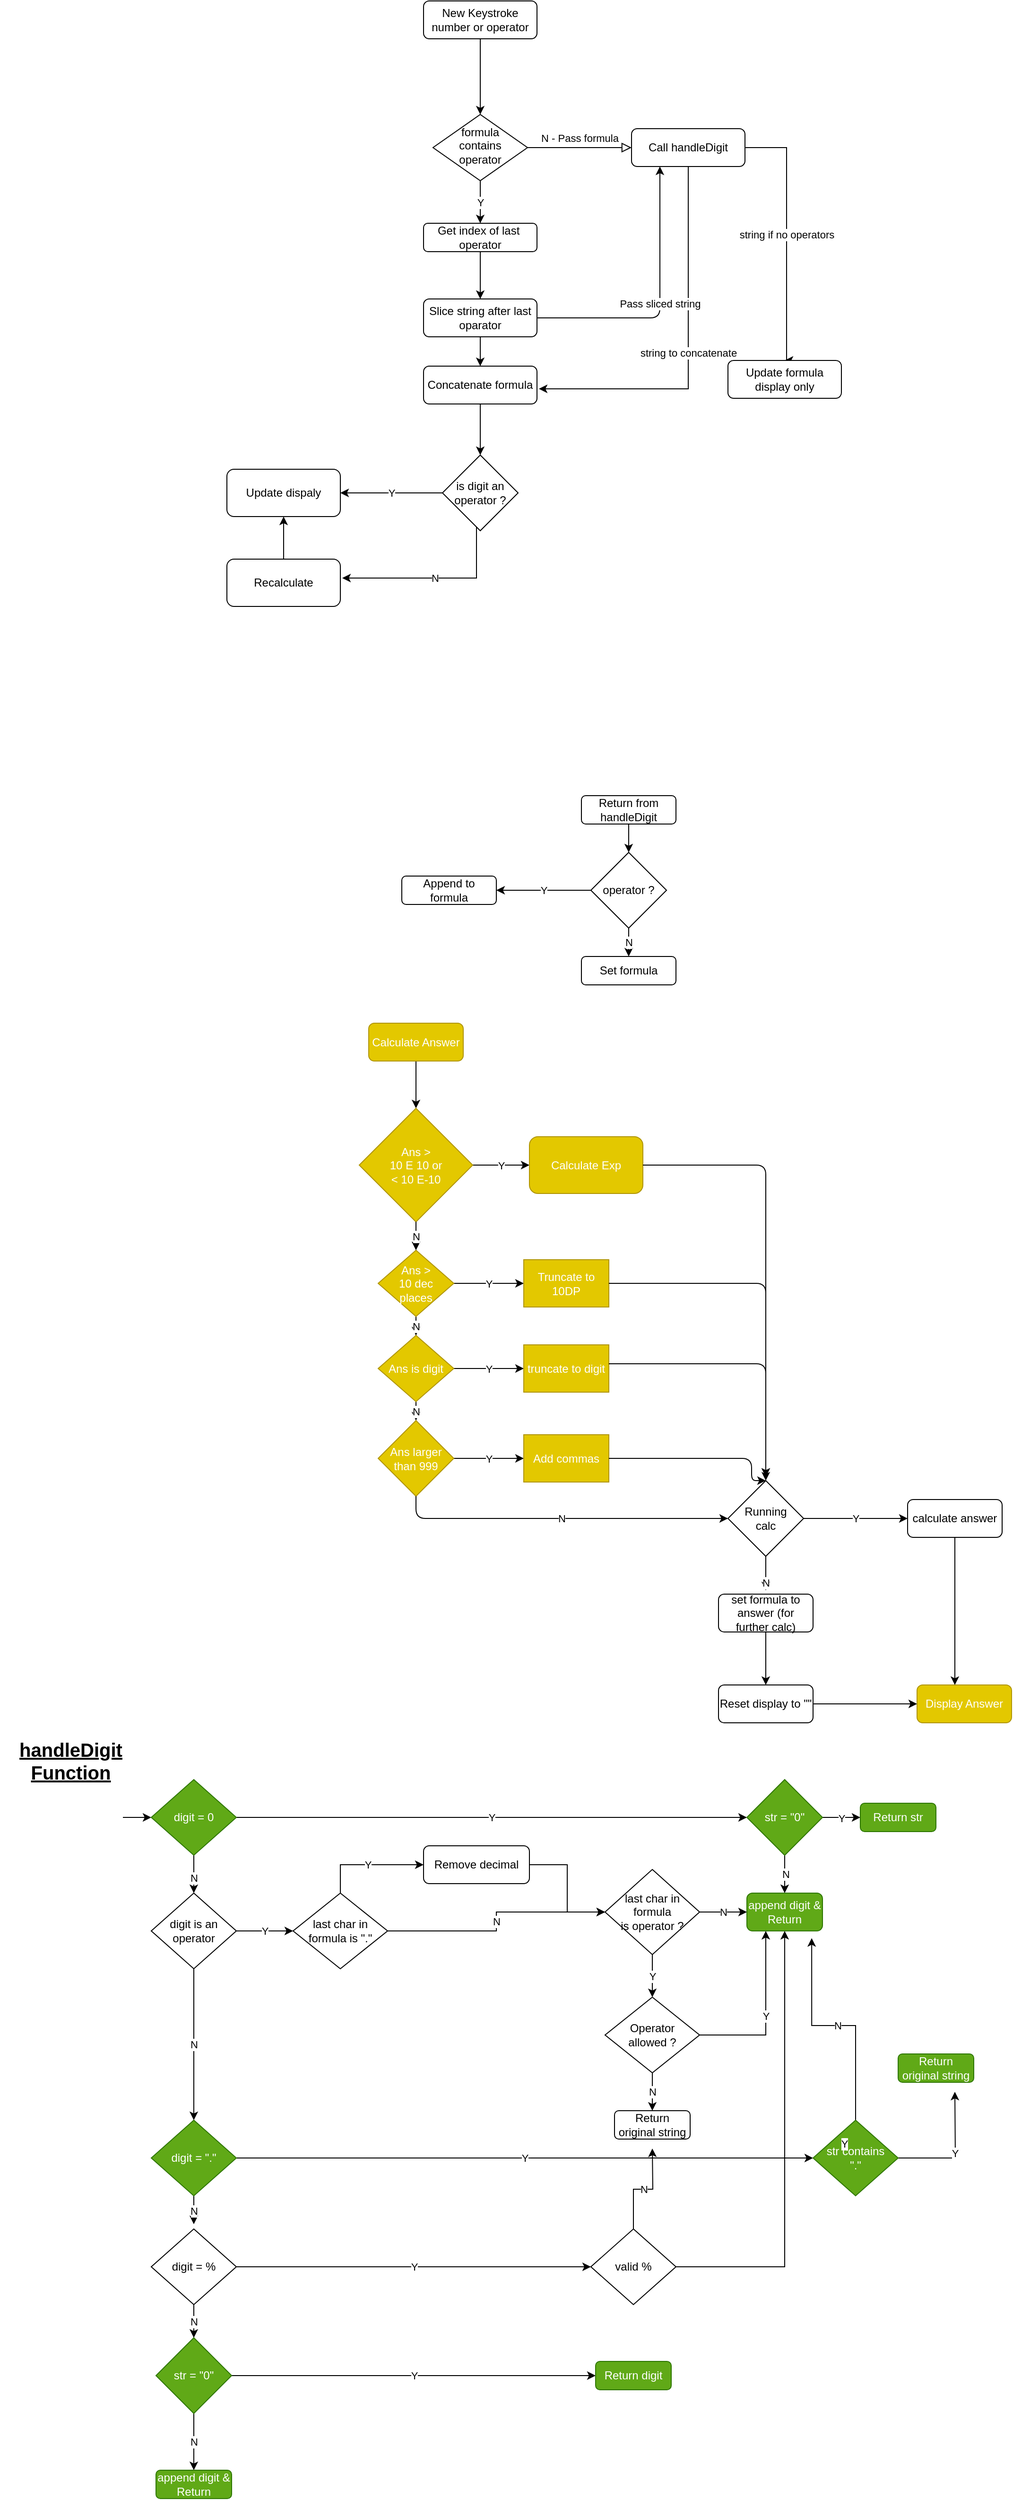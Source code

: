 <mxfile version="13.8.1" type="device"><diagram id="C5RBs43oDa-KdzZeNtuy" name="Page-1"><mxGraphModel dx="1789" dy="509" grid="1" gridSize="10" guides="1" tooltips="1" connect="1" arrows="1" fold="1" page="1" pageScale="1" pageWidth="827" pageHeight="1169" math="0" shadow="0"><root><mxCell id="WIyWlLk6GJQsqaUBKTNV-0"/><mxCell id="WIyWlLk6GJQsqaUBKTNV-1" parent="WIyWlLk6GJQsqaUBKTNV-0"/><mxCell id="WIyWlLk6GJQsqaUBKTNV-3" value="New Keystroke number or operator" style="rounded=1;whiteSpace=wrap;html=1;fontSize=12;glass=0;strokeWidth=1;shadow=0;" parent="WIyWlLk6GJQsqaUBKTNV-1" vertex="1"><mxGeometry x="198" y="70" width="120" height="40" as="geometry"/></mxCell><mxCell id="WIyWlLk6GJQsqaUBKTNV-5" value="N - Pass formula" style="edgeStyle=orthogonalEdgeStyle;rounded=0;html=1;jettySize=auto;orthogonalLoop=1;fontSize=11;endArrow=block;endFill=0;endSize=8;strokeWidth=1;shadow=0;labelBackgroundColor=none;" parent="WIyWlLk6GJQsqaUBKTNV-1" source="WIyWlLk6GJQsqaUBKTNV-6" target="WIyWlLk6GJQsqaUBKTNV-7" edge="1"><mxGeometry y="10" relative="1" as="geometry"><mxPoint as="offset"/></mxGeometry></mxCell><mxCell id="xK42m6t84eVvrV38nOtn-51" value="Y" style="edgeStyle=orthogonalEdgeStyle;rounded=0;orthogonalLoop=1;jettySize=auto;html=1;entryX=0.5;entryY=0;entryDx=0;entryDy=0;" parent="WIyWlLk6GJQsqaUBKTNV-1" source="WIyWlLk6GJQsqaUBKTNV-6" target="WIyWlLk6GJQsqaUBKTNV-11" edge="1"><mxGeometry relative="1" as="geometry"/></mxCell><mxCell id="WIyWlLk6GJQsqaUBKTNV-6" value="formula &lt;br&gt;contains operator" style="rhombus;whiteSpace=wrap;html=1;shadow=0;fontFamily=Helvetica;fontSize=12;align=center;strokeWidth=1;spacing=6;spacingTop=-4;" parent="WIyWlLk6GJQsqaUBKTNV-1" vertex="1"><mxGeometry x="208" y="190" width="100" height="70" as="geometry"/></mxCell><mxCell id="BMYcDLCQfnFxfsHoZKLp-54" value="string if no operators" style="edgeStyle=orthogonalEdgeStyle;rounded=0;orthogonalLoop=1;jettySize=auto;html=1;entryX=0.5;entryY=0;entryDx=0;entryDy=0;" edge="1" parent="WIyWlLk6GJQsqaUBKTNV-1" source="WIyWlLk6GJQsqaUBKTNV-7" target="BMYcDLCQfnFxfsHoZKLp-67"><mxGeometry relative="1" as="geometry"><mxPoint x="582.0" y="540" as="targetPoint"/><Array as="points"><mxPoint x="582" y="225"/><mxPoint x="582" y="450"/></Array></mxGeometry></mxCell><mxCell id="BMYcDLCQfnFxfsHoZKLp-56" value="string to concatenate" style="edgeStyle=orthogonalEdgeStyle;rounded=0;orthogonalLoop=1;jettySize=auto;html=1;" edge="1" parent="WIyWlLk6GJQsqaUBKTNV-1" source="WIyWlLk6GJQsqaUBKTNV-7"><mxGeometry relative="1" as="geometry"><mxPoint x="320" y="480" as="targetPoint"/><Array as="points"><mxPoint x="478" y="480"/></Array></mxGeometry></mxCell><mxCell id="WIyWlLk6GJQsqaUBKTNV-7" value="Call handleDigit" style="rounded=1;whiteSpace=wrap;html=1;fontSize=12;glass=0;strokeWidth=1;shadow=0;" parent="WIyWlLk6GJQsqaUBKTNV-1" vertex="1"><mxGeometry x="418" y="205" width="120" height="40" as="geometry"/></mxCell><mxCell id="BMYcDLCQfnFxfsHoZKLp-57" style="edgeStyle=orthogonalEdgeStyle;rounded=0;orthogonalLoop=1;jettySize=auto;html=1;entryX=0.5;entryY=0;entryDx=0;entryDy=0;" edge="1" parent="WIyWlLk6GJQsqaUBKTNV-1" source="WIyWlLk6GJQsqaUBKTNV-12" target="BMYcDLCQfnFxfsHoZKLp-55"><mxGeometry relative="1" as="geometry"/></mxCell><mxCell id="WIyWlLk6GJQsqaUBKTNV-12" value="Slice string after last oparator" style="rounded=1;whiteSpace=wrap;html=1;fontSize=12;glass=0;strokeWidth=1;shadow=0;" parent="WIyWlLk6GJQsqaUBKTNV-1" vertex="1"><mxGeometry x="198" y="385" width="120" height="40" as="geometry"/></mxCell><mxCell id="xK42m6t84eVvrV38nOtn-46" value="Pass sliced string" style="endArrow=classic;html=1;entryX=0.25;entryY=1;entryDx=0;entryDy=0;exitX=1;exitY=0.5;exitDx=0;exitDy=0;" parent="WIyWlLk6GJQsqaUBKTNV-1" source="WIyWlLk6GJQsqaUBKTNV-12" target="WIyWlLk6GJQsqaUBKTNV-7" edge="1"><mxGeometry width="50" height="50" relative="1" as="geometry"><mxPoint x="318" y="375" as="sourcePoint"/><mxPoint x="388.711" y="325" as="targetPoint"/><Array as="points"><mxPoint x="448" y="405"/></Array></mxGeometry></mxCell><mxCell id="xK42m6t84eVvrV38nOtn-52" style="edgeStyle=orthogonalEdgeStyle;rounded=0;orthogonalLoop=1;jettySize=auto;html=1;entryX=0.5;entryY=0;entryDx=0;entryDy=0;" parent="WIyWlLk6GJQsqaUBKTNV-1" source="WIyWlLk6GJQsqaUBKTNV-11" target="WIyWlLk6GJQsqaUBKTNV-12" edge="1"><mxGeometry relative="1" as="geometry"/></mxCell><mxCell id="WIyWlLk6GJQsqaUBKTNV-11" value="Get index of last&amp;nbsp;&lt;br&gt;operator" style="rounded=1;whiteSpace=wrap;html=1;fontSize=12;glass=0;strokeWidth=1;shadow=0;" parent="WIyWlLk6GJQsqaUBKTNV-1" vertex="1"><mxGeometry x="198" y="305" width="120" height="30" as="geometry"/></mxCell><mxCell id="xK42m6t84eVvrV38nOtn-56" style="edgeStyle=orthogonalEdgeStyle;rounded=0;orthogonalLoop=1;jettySize=auto;html=1;entryX=0.5;entryY=0;entryDx=0;entryDy=0;" parent="WIyWlLk6GJQsqaUBKTNV-1" source="xK42m6t84eVvrV38nOtn-53" target="xK42m6t84eVvrV38nOtn-58" edge="1"><mxGeometry relative="1" as="geometry"/></mxCell><mxCell id="xK42m6t84eVvrV38nOtn-53" value="Return from handleDigit" style="rounded=1;whiteSpace=wrap;html=1;" parent="WIyWlLk6GJQsqaUBKTNV-1" vertex="1"><mxGeometry x="365" y="910" width="100" height="30" as="geometry"/></mxCell><mxCell id="xK42m6t84eVvrV38nOtn-54" value="Append to formula" style="rounded=1;whiteSpace=wrap;html=1;" parent="WIyWlLk6GJQsqaUBKTNV-1" vertex="1"><mxGeometry x="175" y="995" width="100" height="30" as="geometry"/></mxCell><mxCell id="xK42m6t84eVvrV38nOtn-59" value="Y" style="edgeStyle=orthogonalEdgeStyle;rounded=0;orthogonalLoop=1;jettySize=auto;html=1;entryX=1;entryY=0.5;entryDx=0;entryDy=0;" parent="WIyWlLk6GJQsqaUBKTNV-1" source="xK42m6t84eVvrV38nOtn-58" target="xK42m6t84eVvrV38nOtn-54" edge="1"><mxGeometry relative="1" as="geometry"/></mxCell><mxCell id="xK42m6t84eVvrV38nOtn-61" value="N" style="edgeStyle=orthogonalEdgeStyle;rounded=0;orthogonalLoop=1;jettySize=auto;html=1;entryX=0.5;entryY=0;entryDx=0;entryDy=0;" parent="WIyWlLk6GJQsqaUBKTNV-1" source="xK42m6t84eVvrV38nOtn-58" target="xK42m6t84eVvrV38nOtn-60" edge="1"><mxGeometry relative="1" as="geometry"/></mxCell><mxCell id="xK42m6t84eVvrV38nOtn-58" value="operator ?" style="rhombus;whiteSpace=wrap;html=1;" parent="WIyWlLk6GJQsqaUBKTNV-1" vertex="1"><mxGeometry x="375" y="970" width="80" height="80" as="geometry"/></mxCell><mxCell id="xK42m6t84eVvrV38nOtn-60" value="Set formula" style="rounded=1;whiteSpace=wrap;html=1;" parent="WIyWlLk6GJQsqaUBKTNV-1" vertex="1"><mxGeometry x="365" y="1080" width="100" height="30" as="geometry"/></mxCell><mxCell id="xK42m6t84eVvrV38nOtn-66" style="edgeStyle=orthogonalEdgeStyle;rounded=0;orthogonalLoop=1;jettySize=auto;html=1;entryX=0.5;entryY=0;entryDx=0;entryDy=0;" parent="WIyWlLk6GJQsqaUBKTNV-1" source="xK42m6t84eVvrV38nOtn-62" target="xK42m6t84eVvrV38nOtn-63" edge="1"><mxGeometry relative="1" as="geometry"/></mxCell><mxCell id="xK42m6t84eVvrV38nOtn-62" value="Calculate Answer" style="rounded=1;whiteSpace=wrap;html=1;fillColor=#e3c800;strokeColor=#B09500;fontColor=#ffffff;" parent="WIyWlLk6GJQsqaUBKTNV-1" vertex="1"><mxGeometry x="140" y="1150.5" width="100" height="40" as="geometry"/></mxCell><mxCell id="xK42m6t84eVvrV38nOtn-64" value="Y" style="edgeStyle=orthogonalEdgeStyle;rounded=0;orthogonalLoop=1;jettySize=auto;html=1;entryX=0;entryY=0.5;entryDx=0;entryDy=0;" parent="WIyWlLk6GJQsqaUBKTNV-1" source="xK42m6t84eVvrV38nOtn-63" target="xK42m6t84eVvrV38nOtn-65" edge="1"><mxGeometry relative="1" as="geometry"><mxPoint x="300" y="1280.5" as="targetPoint"/></mxGeometry></mxCell><mxCell id="xK42m6t84eVvrV38nOtn-63" value="Ans &amp;gt; &lt;br&gt;10 E 10 or &lt;br&gt;&amp;lt; 10 E-10" style="rhombus;whiteSpace=wrap;html=1;fillColor=#e3c800;strokeColor=#B09500;fontColor=#ffffff;" parent="WIyWlLk6GJQsqaUBKTNV-1" vertex="1"><mxGeometry x="130" y="1240.5" width="120" height="120" as="geometry"/></mxCell><mxCell id="xK42m6t84eVvrV38nOtn-65" value="Calculate Exp" style="rounded=1;whiteSpace=wrap;html=1;fillColor=#e3c800;strokeColor=#B09500;fontColor=#ffffff;" parent="WIyWlLk6GJQsqaUBKTNV-1" vertex="1"><mxGeometry x="310" y="1270.5" width="120" height="60" as="geometry"/></mxCell><mxCell id="xK42m6t84eVvrV38nOtn-70" value="Y" style="edgeStyle=orthogonalEdgeStyle;rounded=0;orthogonalLoop=1;jettySize=auto;html=1;entryX=0;entryY=0.5;entryDx=0;entryDy=0;" parent="WIyWlLk6GJQsqaUBKTNV-1" source="xK42m6t84eVvrV38nOtn-67" target="xK42m6t84eVvrV38nOtn-71" edge="1"><mxGeometry relative="1" as="geometry"><mxPoint x="300" y="1430.5" as="targetPoint"/></mxGeometry></mxCell><mxCell id="xK42m6t84eVvrV38nOtn-74" value="N" style="edgeStyle=orthogonalEdgeStyle;rounded=0;orthogonalLoop=1;jettySize=auto;html=1;entryX=0.5;entryY=0;entryDx=0;entryDy=0;" parent="WIyWlLk6GJQsqaUBKTNV-1" target="xK42m6t84eVvrV38nOtn-72" edge="1"><mxGeometry relative="1" as="geometry"><mxPoint x="190" y="1550.5" as="sourcePoint"/></mxGeometry></mxCell><mxCell id="xK42m6t84eVvrV38nOtn-89" value="N" style="edgeStyle=orthogonalEdgeStyle;rounded=0;orthogonalLoop=1;jettySize=auto;html=1;entryX=0.5;entryY=0;entryDx=0;entryDy=0;" parent="WIyWlLk6GJQsqaUBKTNV-1" source="xK42m6t84eVvrV38nOtn-67" target="xK42m6t84eVvrV38nOtn-87" edge="1"><mxGeometry relative="1" as="geometry"/></mxCell><mxCell id="xK42m6t84eVvrV38nOtn-67" value="Ans &amp;gt; &lt;br&gt;10 dec &lt;br&gt;places" style="rhombus;whiteSpace=wrap;html=1;fillColor=#e3c800;strokeColor=#B09500;fontColor=#ffffff;" parent="WIyWlLk6GJQsqaUBKTNV-1" vertex="1"><mxGeometry x="150" y="1390.5" width="80" height="70" as="geometry"/></mxCell><mxCell id="xK42m6t84eVvrV38nOtn-71" value="Truncate to 10DP" style="rounded=0;whiteSpace=wrap;html=1;fillColor=#e3c800;strokeColor=#B09500;fontColor=#ffffff;" parent="WIyWlLk6GJQsqaUBKTNV-1" vertex="1"><mxGeometry x="304" y="1400.5" width="90" height="50" as="geometry"/></mxCell><mxCell id="xK42m6t84eVvrV38nOtn-76" value="Y" style="edgeStyle=orthogonalEdgeStyle;rounded=0;orthogonalLoop=1;jettySize=auto;html=1;entryX=0;entryY=0.5;entryDx=0;entryDy=0;" parent="WIyWlLk6GJQsqaUBKTNV-1" source="xK42m6t84eVvrV38nOtn-72" target="xK42m6t84eVvrV38nOtn-75" edge="1"><mxGeometry relative="1" as="geometry"/></mxCell><mxCell id="xK42m6t84eVvrV38nOtn-72" value="Ans larger than 999" style="rhombus;whiteSpace=wrap;html=1;fillColor=#e3c800;strokeColor=#B09500;fontColor=#ffffff;" parent="WIyWlLk6GJQsqaUBKTNV-1" vertex="1"><mxGeometry x="150" y="1570.5" width="80" height="80" as="geometry"/></mxCell><mxCell id="xK42m6t84eVvrV38nOtn-75" value="Add commas" style="rounded=0;whiteSpace=wrap;html=1;fillColor=#e3c800;strokeColor=#B09500;fontColor=#ffffff;" parent="WIyWlLk6GJQsqaUBKTNV-1" vertex="1"><mxGeometry x="304" y="1585.5" width="90" height="50" as="geometry"/></mxCell><mxCell id="xK42m6t84eVvrV38nOtn-77" value="Display Answer" style="rounded=1;whiteSpace=wrap;html=1;fillColor=#e3c800;strokeColor=#B09500;fontColor=#ffffff;" parent="WIyWlLk6GJQsqaUBKTNV-1" vertex="1"><mxGeometry x="720" y="1850" width="100" height="40" as="geometry"/></mxCell><mxCell id="xK42m6t84eVvrV38nOtn-78" value="" style="edgeStyle=elbowEdgeStyle;elbow=vertical;endArrow=classic;html=1;entryX=0.5;entryY=0;entryDx=0;entryDy=0;exitX=1;exitY=0.5;exitDx=0;exitDy=0;" parent="WIyWlLk6GJQsqaUBKTNV-1" source="xK42m6t84eVvrV38nOtn-65" target="BMYcDLCQfnFxfsHoZKLp-7" edge="1"><mxGeometry width="50" height="50" relative="1" as="geometry"><mxPoint x="430" y="1280.5" as="sourcePoint"/><mxPoint x="480" y="1280.5" as="targetPoint"/><Array as="points"><mxPoint x="510" y="1300.5"/></Array></mxGeometry></mxCell><mxCell id="xK42m6t84eVvrV38nOtn-79" value="" style="edgeStyle=elbowEdgeStyle;elbow=vertical;endArrow=classic;html=1;exitX=1;exitY=0.5;exitDx=0;exitDy=0;" parent="WIyWlLk6GJQsqaUBKTNV-1" source="xK42m6t84eVvrV38nOtn-71" edge="1"><mxGeometry width="50" height="50" relative="1" as="geometry"><mxPoint x="394" y="1555.5" as="sourcePoint"/><mxPoint x="560" y="1630" as="targetPoint"/><Array as="points"><mxPoint x="500" y="1425.5"/></Array></mxGeometry></mxCell><mxCell id="xK42m6t84eVvrV38nOtn-80" value="" style="edgeStyle=elbowEdgeStyle;elbow=horizontal;endArrow=classic;html=1;exitX=1;exitY=0.5;exitDx=0;exitDy=0;entryX=0.5;entryY=0;entryDx=0;entryDy=0;" parent="WIyWlLk6GJQsqaUBKTNV-1" source="xK42m6t84eVvrV38nOtn-75" target="BMYcDLCQfnFxfsHoZKLp-7" edge="1"><mxGeometry width="50" height="50" relative="1" as="geometry"><mxPoint x="410" y="1650.5" as="sourcePoint"/><mxPoint x="460" y="1600.5" as="targetPoint"/><Array as="points"><mxPoint x="545" y="1630.5"/></Array></mxGeometry></mxCell><mxCell id="xK42m6t84eVvrV38nOtn-81" value="N" style="edgeStyle=elbowEdgeStyle;elbow=horizontal;endArrow=classic;html=1;entryX=0;entryY=0.5;entryDx=0;entryDy=0;exitX=0.5;exitY=1;exitDx=0;exitDy=0;" parent="WIyWlLk6GJQsqaUBKTNV-1" source="xK42m6t84eVvrV38nOtn-72" target="BMYcDLCQfnFxfsHoZKLp-7" edge="1"><mxGeometry width="50" height="50" relative="1" as="geometry"><mxPoint x="190" y="1700.5" as="sourcePoint"/><mxPoint x="240" y="1650.5" as="targetPoint"/><Array as="points"><mxPoint x="190" y="1670.5"/></Array></mxGeometry></mxCell><mxCell id="xK42m6t84eVvrV38nOtn-83" value="N" style="edgeStyle=orthogonalEdgeStyle;rounded=0;orthogonalLoop=1;jettySize=auto;html=1;entryX=0.5;entryY=0;entryDx=0;entryDy=0;exitX=0.5;exitY=1;exitDx=0;exitDy=0;" parent="WIyWlLk6GJQsqaUBKTNV-1" source="xK42m6t84eVvrV38nOtn-63" target="xK42m6t84eVvrV38nOtn-67" edge="1"><mxGeometry relative="1" as="geometry"><mxPoint x="190" y="1430.5" as="sourcePoint"/></mxGeometry></mxCell><mxCell id="xK42m6t84eVvrV38nOtn-86" value="Y" style="edgeStyle=orthogonalEdgeStyle;rounded=0;orthogonalLoop=1;jettySize=auto;html=1;entryX=0;entryY=0.5;entryDx=0;entryDy=0;" parent="WIyWlLk6GJQsqaUBKTNV-1" source="xK42m6t84eVvrV38nOtn-87" target="xK42m6t84eVvrV38nOtn-88" edge="1"><mxGeometry relative="1" as="geometry"><mxPoint x="300" y="1520.5" as="targetPoint"/></mxGeometry></mxCell><mxCell id="xK42m6t84eVvrV38nOtn-87" value="Ans is digit" style="rhombus;whiteSpace=wrap;html=1;fillColor=#e3c800;strokeColor=#B09500;fontColor=#ffffff;" parent="WIyWlLk6GJQsqaUBKTNV-1" vertex="1"><mxGeometry x="150" y="1480.5" width="80" height="70" as="geometry"/></mxCell><mxCell id="xK42m6t84eVvrV38nOtn-88" value="truncate to digit" style="rounded=0;whiteSpace=wrap;html=1;fillColor=#e3c800;strokeColor=#B09500;fontColor=#ffffff;" parent="WIyWlLk6GJQsqaUBKTNV-1" vertex="1"><mxGeometry x="304" y="1490.5" width="90" height="50" as="geometry"/></mxCell><mxCell id="BMYcDLCQfnFxfsHoZKLp-4" style="edgeStyle=orthogonalEdgeStyle;rounded=0;orthogonalLoop=1;jettySize=auto;html=1;entryX=0.5;entryY=0;entryDx=0;entryDy=0;" edge="1" parent="WIyWlLk6GJQsqaUBKTNV-1" source="BMYcDLCQfnFxfsHoZKLp-1" target="BMYcDLCQfnFxfsHoZKLp-3"><mxGeometry relative="1" as="geometry"/></mxCell><mxCell id="BMYcDLCQfnFxfsHoZKLp-1" value="set formula to answer (for further calc)" style="rounded=1;whiteSpace=wrap;html=1;" vertex="1" parent="WIyWlLk6GJQsqaUBKTNV-1"><mxGeometry x="510" y="1754" width="100" height="40" as="geometry"/></mxCell><mxCell id="BMYcDLCQfnFxfsHoZKLp-11" style="edgeStyle=orthogonalEdgeStyle;rounded=0;orthogonalLoop=1;jettySize=auto;html=1;entryX=0;entryY=0.5;entryDx=0;entryDy=0;" edge="1" parent="WIyWlLk6GJQsqaUBKTNV-1" source="BMYcDLCQfnFxfsHoZKLp-3" target="xK42m6t84eVvrV38nOtn-77"><mxGeometry relative="1" as="geometry"/></mxCell><mxCell id="BMYcDLCQfnFxfsHoZKLp-3" value="Reset display to &quot;&quot;" style="rounded=1;whiteSpace=wrap;html=1;" vertex="1" parent="WIyWlLk6GJQsqaUBKTNV-1"><mxGeometry x="510" y="1850" width="100" height="40" as="geometry"/></mxCell><mxCell id="BMYcDLCQfnFxfsHoZKLp-6" style="edgeStyle=orthogonalEdgeStyle;rounded=0;orthogonalLoop=1;jettySize=auto;html=1;entryX=0.5;entryY=0;entryDx=0;entryDy=0;" edge="1" parent="WIyWlLk6GJQsqaUBKTNV-1" source="WIyWlLk6GJQsqaUBKTNV-3" target="WIyWlLk6GJQsqaUBKTNV-6"><mxGeometry relative="1" as="geometry"><mxPoint x="258" y="230" as="sourcePoint"/></mxGeometry></mxCell><mxCell id="BMYcDLCQfnFxfsHoZKLp-10" value="N" style="edgeStyle=orthogonalEdgeStyle;rounded=0;orthogonalLoop=1;jettySize=auto;html=1;" edge="1" parent="WIyWlLk6GJQsqaUBKTNV-1" source="BMYcDLCQfnFxfsHoZKLp-7"><mxGeometry x="0.565" relative="1" as="geometry"><mxPoint x="560" y="1750" as="targetPoint"/><mxPoint as="offset"/></mxGeometry></mxCell><mxCell id="BMYcDLCQfnFxfsHoZKLp-13" value="Y" style="edgeStyle=orthogonalEdgeStyle;rounded=0;orthogonalLoop=1;jettySize=auto;html=1;entryX=0;entryY=0.5;entryDx=0;entryDy=0;" edge="1" parent="WIyWlLk6GJQsqaUBKTNV-1" source="BMYcDLCQfnFxfsHoZKLp-7" target="BMYcDLCQfnFxfsHoZKLp-12"><mxGeometry relative="1" as="geometry"/></mxCell><mxCell id="BMYcDLCQfnFxfsHoZKLp-7" value="Running &lt;br&gt;calc" style="rhombus;whiteSpace=wrap;html=1;" vertex="1" parent="WIyWlLk6GJQsqaUBKTNV-1"><mxGeometry x="520" y="1634" width="80" height="80" as="geometry"/></mxCell><mxCell id="BMYcDLCQfnFxfsHoZKLp-8" value="" style="edgeStyle=elbowEdgeStyle;elbow=vertical;endArrow=classic;html=1;exitX=1;exitY=0.5;exitDx=0;exitDy=0;" edge="1" parent="WIyWlLk6GJQsqaUBKTNV-1"><mxGeometry width="50" height="50" relative="1" as="geometry"><mxPoint x="394" y="1510.5" as="sourcePoint"/><mxPoint x="560" y="1630" as="targetPoint"/><Array as="points"><mxPoint x="500" y="1510.5"/></Array></mxGeometry></mxCell><mxCell id="BMYcDLCQfnFxfsHoZKLp-14" style="edgeStyle=orthogonalEdgeStyle;rounded=0;orthogonalLoop=1;jettySize=auto;html=1;entryX=0.4;entryY=0;entryDx=0;entryDy=0;entryPerimeter=0;" edge="1" parent="WIyWlLk6GJQsqaUBKTNV-1" source="BMYcDLCQfnFxfsHoZKLp-12" target="xK42m6t84eVvrV38nOtn-77"><mxGeometry relative="1" as="geometry"/></mxCell><mxCell id="BMYcDLCQfnFxfsHoZKLp-12" value="calculate answer" style="rounded=1;whiteSpace=wrap;html=1;" vertex="1" parent="WIyWlLk6GJQsqaUBKTNV-1"><mxGeometry x="710" y="1654" width="100" height="40" as="geometry"/></mxCell><mxCell id="BMYcDLCQfnFxfsHoZKLp-15" value="" style="endArrow=classic;html=1;exitX=1;exitY=0.5;exitDx=0;exitDy=0;entryX=0;entryY=0.5;entryDx=0;entryDy=0;entryPerimeter=0;" edge="1" parent="WIyWlLk6GJQsqaUBKTNV-1"><mxGeometry width="50" height="50" relative="1" as="geometry"><mxPoint x="-120" y="1990" as="sourcePoint"/><mxPoint x="-90" y="1990" as="targetPoint"/></mxGeometry></mxCell><mxCell id="BMYcDLCQfnFxfsHoZKLp-16" value="Y" style="edgeStyle=orthogonalEdgeStyle;rounded=0;orthogonalLoop=1;jettySize=auto;html=1;entryX=0;entryY=0.5;entryDx=0;entryDy=0;" edge="1" parent="WIyWlLk6GJQsqaUBKTNV-1" source="BMYcDLCQfnFxfsHoZKLp-18" target="BMYcDLCQfnFxfsHoZKLp-25"><mxGeometry relative="1" as="geometry"><mxPoint x="420" y="1990" as="targetPoint"/></mxGeometry></mxCell><mxCell id="BMYcDLCQfnFxfsHoZKLp-17" value="N" style="edgeStyle=orthogonalEdgeStyle;rounded=0;orthogonalLoop=1;jettySize=auto;html=1;entryX=0.5;entryY=0;entryDx=0;entryDy=0;" edge="1" parent="WIyWlLk6GJQsqaUBKTNV-1" source="BMYcDLCQfnFxfsHoZKLp-18" target="BMYcDLCQfnFxfsHoZKLp-37"><mxGeometry x="0.2" relative="1" as="geometry"><mxPoint x="-35" y="2080" as="targetPoint"/><mxPoint as="offset"/></mxGeometry></mxCell><mxCell id="BMYcDLCQfnFxfsHoZKLp-18" value="digit = 0" style="rhombus;whiteSpace=wrap;html=1;fillColor=#60a917;strokeColor=#2D7600;fontColor=#ffffff;" vertex="1" parent="WIyWlLk6GJQsqaUBKTNV-1"><mxGeometry x="-90" y="1950" width="90" height="80" as="geometry"/></mxCell><mxCell id="BMYcDLCQfnFxfsHoZKLp-19" value="Return str" style="rounded=1;whiteSpace=wrap;html=1;fillColor=#60a917;strokeColor=#2D7600;fontColor=#ffffff;" vertex="1" parent="WIyWlLk6GJQsqaUBKTNV-1"><mxGeometry x="660" y="1975" width="80" height="30" as="geometry"/></mxCell><mxCell id="BMYcDLCQfnFxfsHoZKLp-20" value="Y" style="edgeStyle=orthogonalEdgeStyle;rounded=0;orthogonalLoop=1;jettySize=auto;html=1;entryX=0;entryY=0.5;entryDx=0;entryDy=0;" edge="1" parent="WIyWlLk6GJQsqaUBKTNV-1" source="BMYcDLCQfnFxfsHoZKLp-22" target="BMYcDLCQfnFxfsHoZKLp-29"><mxGeometry relative="1" as="geometry"><mxPoint x="410" y="2350" as="targetPoint"/></mxGeometry></mxCell><mxCell id="BMYcDLCQfnFxfsHoZKLp-21" value="N" style="edgeStyle=orthogonalEdgeStyle;rounded=0;orthogonalLoop=1;jettySize=auto;html=1;" edge="1" parent="WIyWlLk6GJQsqaUBKTNV-1" source="BMYcDLCQfnFxfsHoZKLp-22"><mxGeometry relative="1" as="geometry"><mxPoint x="-45" y="2420" as="targetPoint"/></mxGeometry></mxCell><mxCell id="BMYcDLCQfnFxfsHoZKLp-22" value="digit = &quot;.&quot;" style="rhombus;whiteSpace=wrap;html=1;fillColor=#60a917;strokeColor=#2D7600;fontColor=#ffffff;" vertex="1" parent="WIyWlLk6GJQsqaUBKTNV-1"><mxGeometry x="-90" y="2310" width="90" height="80" as="geometry"/></mxCell><mxCell id="BMYcDLCQfnFxfsHoZKLp-23" value="Y" style="edgeStyle=orthogonalEdgeStyle;rounded=0;orthogonalLoop=1;jettySize=auto;html=1;" edge="1" parent="WIyWlLk6GJQsqaUBKTNV-1" source="BMYcDLCQfnFxfsHoZKLp-25"><mxGeometry relative="1" as="geometry"><mxPoint x="660" y="1990" as="targetPoint"/></mxGeometry></mxCell><mxCell id="BMYcDLCQfnFxfsHoZKLp-24" value="N" style="edgeStyle=orthogonalEdgeStyle;rounded=0;orthogonalLoop=1;jettySize=auto;html=1;" edge="1" parent="WIyWlLk6GJQsqaUBKTNV-1" source="BMYcDLCQfnFxfsHoZKLp-25"><mxGeometry relative="1" as="geometry"><mxPoint x="580" y="2070" as="targetPoint"/></mxGeometry></mxCell><mxCell id="BMYcDLCQfnFxfsHoZKLp-25" value="str = &quot;0&quot;" style="rhombus;whiteSpace=wrap;html=1;fillColor=#60a917;strokeColor=#2D7600;fontColor=#ffffff;" vertex="1" parent="WIyWlLk6GJQsqaUBKTNV-1"><mxGeometry x="540" y="1950" width="80" height="80" as="geometry"/></mxCell><mxCell id="BMYcDLCQfnFxfsHoZKLp-26" value="append digit &amp;amp; Return" style="rounded=1;whiteSpace=wrap;html=1;fillColor=#60a917;strokeColor=#2D7600;fontColor=#ffffff;" vertex="1" parent="WIyWlLk6GJQsqaUBKTNV-1"><mxGeometry x="540" y="2070" width="80" height="40" as="geometry"/></mxCell><mxCell id="BMYcDLCQfnFxfsHoZKLp-27" value="N" style="edgeStyle=orthogonalEdgeStyle;rounded=0;orthogonalLoop=1;jettySize=auto;html=1;entryX=0.857;entryY=1.19;entryDx=0;entryDy=0;entryPerimeter=0;" edge="1" parent="WIyWlLk6GJQsqaUBKTNV-1" source="BMYcDLCQfnFxfsHoZKLp-29" target="BMYcDLCQfnFxfsHoZKLp-26"><mxGeometry relative="1" as="geometry"/></mxCell><mxCell id="BMYcDLCQfnFxfsHoZKLp-28" value="Y" style="edgeStyle=orthogonalEdgeStyle;rounded=0;orthogonalLoop=1;jettySize=auto;html=1;" edge="1" parent="WIyWlLk6GJQsqaUBKTNV-1" source="BMYcDLCQfnFxfsHoZKLp-29"><mxGeometry relative="1" as="geometry"><mxPoint x="760" y="2280" as="targetPoint"/></mxGeometry></mxCell><mxCell id="BMYcDLCQfnFxfsHoZKLp-29" value="str contains &lt;br&gt;&quot;.&quot;" style="rhombus;whiteSpace=wrap;html=1;fillColor=#60a917;strokeColor=#2D7600;fontColor=#ffffff;" vertex="1" parent="WIyWlLk6GJQsqaUBKTNV-1"><mxGeometry x="610" y="2310" width="90" height="80" as="geometry"/></mxCell><mxCell id="BMYcDLCQfnFxfsHoZKLp-30" value="Return original string" style="rounded=1;whiteSpace=wrap;html=1;fillColor=#60a917;strokeColor=#2D7600;fontColor=#ffffff;" vertex="1" parent="WIyWlLk6GJQsqaUBKTNV-1"><mxGeometry x="700" y="2240" width="80" height="30" as="geometry"/></mxCell><mxCell id="BMYcDLCQfnFxfsHoZKLp-31" value="Y" style="edgeStyle=orthogonalEdgeStyle;rounded=0;orthogonalLoop=1;jettySize=auto;html=1;entryX=0;entryY=0.5;entryDx=0;entryDy=0;" edge="1" parent="WIyWlLk6GJQsqaUBKTNV-1" source="BMYcDLCQfnFxfsHoZKLp-33" target="BMYcDLCQfnFxfsHoZKLp-34"><mxGeometry relative="1" as="geometry"><mxPoint x="370" y="2620" as="targetPoint"/></mxGeometry></mxCell><mxCell id="BMYcDLCQfnFxfsHoZKLp-32" value="N" style="edgeStyle=orthogonalEdgeStyle;rounded=0;orthogonalLoop=1;jettySize=auto;html=1;entryX=0.5;entryY=0;entryDx=0;entryDy=0;" edge="1" parent="WIyWlLk6GJQsqaUBKTNV-1" source="BMYcDLCQfnFxfsHoZKLp-33" target="BMYcDLCQfnFxfsHoZKLp-35"><mxGeometry relative="1" as="geometry"/></mxCell><mxCell id="BMYcDLCQfnFxfsHoZKLp-33" value="str = &quot;0&quot;" style="rhombus;whiteSpace=wrap;html=1;fillColor=#60a917;strokeColor=#2D7600;fontColor=#ffffff;" vertex="1" parent="WIyWlLk6GJQsqaUBKTNV-1"><mxGeometry x="-85" y="2540" width="80" height="80" as="geometry"/></mxCell><mxCell id="BMYcDLCQfnFxfsHoZKLp-34" value="Return digit" style="rounded=1;whiteSpace=wrap;html=1;fillColor=#60a917;strokeColor=#2D7600;fontColor=#ffffff;" vertex="1" parent="WIyWlLk6GJQsqaUBKTNV-1"><mxGeometry x="380" y="2565" width="80" height="30" as="geometry"/></mxCell><mxCell id="BMYcDLCQfnFxfsHoZKLp-35" value="append digit &amp;amp; Return" style="rounded=1;whiteSpace=wrap;html=1;fillColor=#60a917;strokeColor=#2D7600;fontColor=#ffffff;" vertex="1" parent="WIyWlLk6GJQsqaUBKTNV-1"><mxGeometry x="-85" y="2680" width="80" height="30" as="geometry"/></mxCell><mxCell id="BMYcDLCQfnFxfsHoZKLp-36" value="N" style="edgeStyle=orthogonalEdgeStyle;rounded=0;orthogonalLoop=1;jettySize=auto;html=1;entryX=0.5;entryY=0;entryDx=0;entryDy=0;" edge="1" parent="WIyWlLk6GJQsqaUBKTNV-1" source="BMYcDLCQfnFxfsHoZKLp-37" target="BMYcDLCQfnFxfsHoZKLp-22"><mxGeometry relative="1" as="geometry"/></mxCell><mxCell id="BMYcDLCQfnFxfsHoZKLp-69" value="Y" style="edgeStyle=orthogonalEdgeStyle;rounded=0;orthogonalLoop=1;jettySize=auto;html=1;entryX=0;entryY=0.5;entryDx=0;entryDy=0;" edge="1" parent="WIyWlLk6GJQsqaUBKTNV-1" source="BMYcDLCQfnFxfsHoZKLp-37" target="BMYcDLCQfnFxfsHoZKLp-68"><mxGeometry relative="1" as="geometry"/></mxCell><mxCell id="BMYcDLCQfnFxfsHoZKLp-37" value="digit is an operator" style="rhombus;whiteSpace=wrap;html=1;" vertex="1" parent="WIyWlLk6GJQsqaUBKTNV-1"><mxGeometry x="-90" y="2070" width="90" height="80" as="geometry"/></mxCell><mxCell id="BMYcDLCQfnFxfsHoZKLp-38" value="N" style="edgeStyle=orthogonalEdgeStyle;rounded=0;orthogonalLoop=1;jettySize=auto;html=1;exitX=1;exitY=0.5;exitDx=0;exitDy=0;entryX=0;entryY=0.5;entryDx=0;entryDy=0;" edge="1" parent="WIyWlLk6GJQsqaUBKTNV-1" source="BMYcDLCQfnFxfsHoZKLp-68" target="BMYcDLCQfnFxfsHoZKLp-42"><mxGeometry relative="1" as="geometry"><mxPoint x="390" y="2110" as="targetPoint"/><mxPoint x="330" y="2110" as="sourcePoint"/></mxGeometry></mxCell><mxCell id="BMYcDLCQfnFxfsHoZKLp-39" value="Return original string" style="rounded=1;whiteSpace=wrap;html=1;" vertex="1" parent="WIyWlLk6GJQsqaUBKTNV-1"><mxGeometry x="400" y="2300" width="80" height="30" as="geometry"/></mxCell><mxCell id="BMYcDLCQfnFxfsHoZKLp-40" value="Y" style="edgeStyle=orthogonalEdgeStyle;rounded=0;orthogonalLoop=1;jettySize=auto;html=1;entryX=0.5;entryY=0;entryDx=0;entryDy=0;" edge="1" parent="WIyWlLk6GJQsqaUBKTNV-1" source="BMYcDLCQfnFxfsHoZKLp-42" target="BMYcDLCQfnFxfsHoZKLp-45"><mxGeometry relative="1" as="geometry"/></mxCell><mxCell id="BMYcDLCQfnFxfsHoZKLp-41" value="N" style="edgeStyle=orthogonalEdgeStyle;rounded=0;orthogonalLoop=1;jettySize=auto;html=1;entryX=0;entryY=0.5;entryDx=0;entryDy=0;" edge="1" parent="WIyWlLk6GJQsqaUBKTNV-1" source="BMYcDLCQfnFxfsHoZKLp-42" target="BMYcDLCQfnFxfsHoZKLp-26"><mxGeometry relative="1" as="geometry"/></mxCell><mxCell id="BMYcDLCQfnFxfsHoZKLp-42" value="last char in formula &lt;br&gt;is operator ?" style="rhombus;whiteSpace=wrap;html=1;" vertex="1" parent="WIyWlLk6GJQsqaUBKTNV-1"><mxGeometry x="390" y="2045" width="100" height="90" as="geometry"/></mxCell><mxCell id="BMYcDLCQfnFxfsHoZKLp-43" value="N" style="edgeStyle=orthogonalEdgeStyle;rounded=0;orthogonalLoop=1;jettySize=auto;html=1;entryX=0.5;entryY=0;entryDx=0;entryDy=0;" edge="1" parent="WIyWlLk6GJQsqaUBKTNV-1" source="BMYcDLCQfnFxfsHoZKLp-45" target="BMYcDLCQfnFxfsHoZKLp-39"><mxGeometry relative="1" as="geometry"/></mxCell><mxCell id="BMYcDLCQfnFxfsHoZKLp-44" value="Y" style="edgeStyle=orthogonalEdgeStyle;rounded=0;orthogonalLoop=1;jettySize=auto;html=1;entryX=0.25;entryY=1;entryDx=0;entryDy=0;" edge="1" parent="WIyWlLk6GJQsqaUBKTNV-1" source="BMYcDLCQfnFxfsHoZKLp-45" target="BMYcDLCQfnFxfsHoZKLp-26"><mxGeometry relative="1" as="geometry"/></mxCell><mxCell id="BMYcDLCQfnFxfsHoZKLp-45" value="Operator &lt;br&gt;allowed ?" style="rhombus;whiteSpace=wrap;html=1;" vertex="1" parent="WIyWlLk6GJQsqaUBKTNV-1"><mxGeometry x="390" y="2180" width="100" height="80" as="geometry"/></mxCell><mxCell id="BMYcDLCQfnFxfsHoZKLp-46" value="N" style="edgeStyle=orthogonalEdgeStyle;rounded=0;orthogonalLoop=1;jettySize=auto;html=1;entryX=0.5;entryY=0;entryDx=0;entryDy=0;" edge="1" parent="WIyWlLk6GJQsqaUBKTNV-1" source="BMYcDLCQfnFxfsHoZKLp-48" target="BMYcDLCQfnFxfsHoZKLp-33"><mxGeometry relative="1" as="geometry"/></mxCell><mxCell id="BMYcDLCQfnFxfsHoZKLp-47" value="Y" style="edgeStyle=orthogonalEdgeStyle;rounded=0;orthogonalLoop=1;jettySize=auto;html=1;entryX=0;entryY=0.5;entryDx=0;entryDy=0;" edge="1" parent="WIyWlLk6GJQsqaUBKTNV-1" source="BMYcDLCQfnFxfsHoZKLp-48" target="BMYcDLCQfnFxfsHoZKLp-51"><mxGeometry relative="1" as="geometry"/></mxCell><mxCell id="BMYcDLCQfnFxfsHoZKLp-48" value="digit = %" style="rhombus;whiteSpace=wrap;html=1;" vertex="1" parent="WIyWlLk6GJQsqaUBKTNV-1"><mxGeometry x="-90" y="2425" width="90" height="80" as="geometry"/></mxCell><mxCell id="BMYcDLCQfnFxfsHoZKLp-49" value="Y" style="edgeStyle=orthogonalEdgeStyle;rounded=0;orthogonalLoop=1;jettySize=auto;html=1;entryX=0.5;entryY=1;entryDx=0;entryDy=0;" edge="1" parent="WIyWlLk6GJQsqaUBKTNV-1" source="BMYcDLCQfnFxfsHoZKLp-51" target="BMYcDLCQfnFxfsHoZKLp-26"><mxGeometry x="-0.521" y="65" relative="1" as="geometry"><mxPoint x="65" y="-65" as="offset"/></mxGeometry></mxCell><mxCell id="BMYcDLCQfnFxfsHoZKLp-50" value="N" style="edgeStyle=orthogonalEdgeStyle;rounded=0;orthogonalLoop=1;jettySize=auto;html=1;" edge="1" parent="WIyWlLk6GJQsqaUBKTNV-1" source="BMYcDLCQfnFxfsHoZKLp-51"><mxGeometry relative="1" as="geometry"><mxPoint x="440" y="2340" as="targetPoint"/></mxGeometry></mxCell><mxCell id="BMYcDLCQfnFxfsHoZKLp-51" value="valid %" style="rhombus;whiteSpace=wrap;html=1;" vertex="1" parent="WIyWlLk6GJQsqaUBKTNV-1"><mxGeometry x="375" y="2425" width="90" height="80" as="geometry"/></mxCell><mxCell id="BMYcDLCQfnFxfsHoZKLp-52" value="&lt;font style=&quot;font-size: 20px&quot;&gt;&lt;b&gt;&lt;u&gt;&lt;font style=&quot;font-size: 20px&quot;&gt;handle&lt;/font&gt;&lt;font style=&quot;font-size: 20px&quot;&gt;Digit Function&lt;/font&gt;&lt;/u&gt;&lt;/b&gt;&lt;/font&gt;" style="text;html=1;strokeColor=none;fillColor=none;align=center;verticalAlign=middle;whiteSpace=wrap;rounded=0;" vertex="1" parent="WIyWlLk6GJQsqaUBKTNV-1"><mxGeometry x="-250" y="1920" width="150" height="20" as="geometry"/></mxCell><mxCell id="BMYcDLCQfnFxfsHoZKLp-66" style="edgeStyle=orthogonalEdgeStyle;rounded=0;orthogonalLoop=1;jettySize=auto;html=1;entryX=0.5;entryY=0;entryDx=0;entryDy=0;" edge="1" parent="WIyWlLk6GJQsqaUBKTNV-1" source="BMYcDLCQfnFxfsHoZKLp-55" target="BMYcDLCQfnFxfsHoZKLp-59"><mxGeometry relative="1" as="geometry"/></mxCell><mxCell id="BMYcDLCQfnFxfsHoZKLp-55" value="Concatenate formula" style="rounded=1;whiteSpace=wrap;html=1;fontSize=12;glass=0;strokeWidth=1;shadow=0;" vertex="1" parent="WIyWlLk6GJQsqaUBKTNV-1"><mxGeometry x="198" y="456" width="120" height="40" as="geometry"/></mxCell><mxCell id="BMYcDLCQfnFxfsHoZKLp-62" value="Y" style="edgeStyle=orthogonalEdgeStyle;rounded=0;orthogonalLoop=1;jettySize=auto;html=1;entryX=1;entryY=0.5;entryDx=0;entryDy=0;" edge="1" parent="WIyWlLk6GJQsqaUBKTNV-1" source="BMYcDLCQfnFxfsHoZKLp-59" target="BMYcDLCQfnFxfsHoZKLp-61"><mxGeometry relative="1" as="geometry"/></mxCell><mxCell id="BMYcDLCQfnFxfsHoZKLp-64" value="N" style="edgeStyle=orthogonalEdgeStyle;rounded=0;orthogonalLoop=1;jettySize=auto;html=1;" edge="1" parent="WIyWlLk6GJQsqaUBKTNV-1" source="BMYcDLCQfnFxfsHoZKLp-59"><mxGeometry relative="1" as="geometry"><mxPoint x="112" y="680.0" as="targetPoint"/><Array as="points"><mxPoint x="254" y="680"/></Array></mxGeometry></mxCell><mxCell id="BMYcDLCQfnFxfsHoZKLp-59" value="is digit an operator ?" style="rhombus;whiteSpace=wrap;html=1;" vertex="1" parent="WIyWlLk6GJQsqaUBKTNV-1"><mxGeometry x="218" y="550" width="80" height="80" as="geometry"/></mxCell><mxCell id="BMYcDLCQfnFxfsHoZKLp-61" value="Update dispaly" style="rounded=1;whiteSpace=wrap;html=1;" vertex="1" parent="WIyWlLk6GJQsqaUBKTNV-1"><mxGeometry x="-10" y="565" width="120" height="50" as="geometry"/></mxCell><mxCell id="BMYcDLCQfnFxfsHoZKLp-65" style="edgeStyle=orthogonalEdgeStyle;rounded=0;orthogonalLoop=1;jettySize=auto;html=1;entryX=0.5;entryY=1;entryDx=0;entryDy=0;" edge="1" parent="WIyWlLk6GJQsqaUBKTNV-1" source="BMYcDLCQfnFxfsHoZKLp-63" target="BMYcDLCQfnFxfsHoZKLp-61"><mxGeometry relative="1" as="geometry"/></mxCell><mxCell id="BMYcDLCQfnFxfsHoZKLp-63" value="Recalculate" style="rounded=1;whiteSpace=wrap;html=1;" vertex="1" parent="WIyWlLk6GJQsqaUBKTNV-1"><mxGeometry x="-10" y="660" width="120" height="50" as="geometry"/></mxCell><mxCell id="BMYcDLCQfnFxfsHoZKLp-67" value="Update formula display only" style="rounded=1;whiteSpace=wrap;html=1;" vertex="1" parent="WIyWlLk6GJQsqaUBKTNV-1"><mxGeometry x="520" y="450" width="120" height="40" as="geometry"/></mxCell><mxCell id="BMYcDLCQfnFxfsHoZKLp-72" value="Y" style="edgeStyle=orthogonalEdgeStyle;rounded=0;orthogonalLoop=1;jettySize=auto;html=1;entryX=0;entryY=0.5;entryDx=0;entryDy=0;exitX=0.5;exitY=0;exitDx=0;exitDy=0;" edge="1" parent="WIyWlLk6GJQsqaUBKTNV-1" source="BMYcDLCQfnFxfsHoZKLp-68" target="BMYcDLCQfnFxfsHoZKLp-70"><mxGeometry relative="1" as="geometry"/></mxCell><mxCell id="BMYcDLCQfnFxfsHoZKLp-68" value="last char in formula is &quot;.&quot;" style="rhombus;whiteSpace=wrap;html=1;" vertex="1" parent="WIyWlLk6GJQsqaUBKTNV-1"><mxGeometry x="60" y="2070" width="100" height="80" as="geometry"/></mxCell><mxCell id="BMYcDLCQfnFxfsHoZKLp-73" style="edgeStyle=orthogonalEdgeStyle;rounded=0;orthogonalLoop=1;jettySize=auto;html=1;entryX=0;entryY=0.5;entryDx=0;entryDy=0;" edge="1" parent="WIyWlLk6GJQsqaUBKTNV-1" source="BMYcDLCQfnFxfsHoZKLp-70" target="BMYcDLCQfnFxfsHoZKLp-42"><mxGeometry relative="1" as="geometry"/></mxCell><mxCell id="BMYcDLCQfnFxfsHoZKLp-70" value="Remove decimal" style="rounded=1;whiteSpace=wrap;html=1;" vertex="1" parent="WIyWlLk6GJQsqaUBKTNV-1"><mxGeometry x="198" y="2020" width="112" height="40" as="geometry"/></mxCell></root></mxGraphModel></diagram></mxfile>